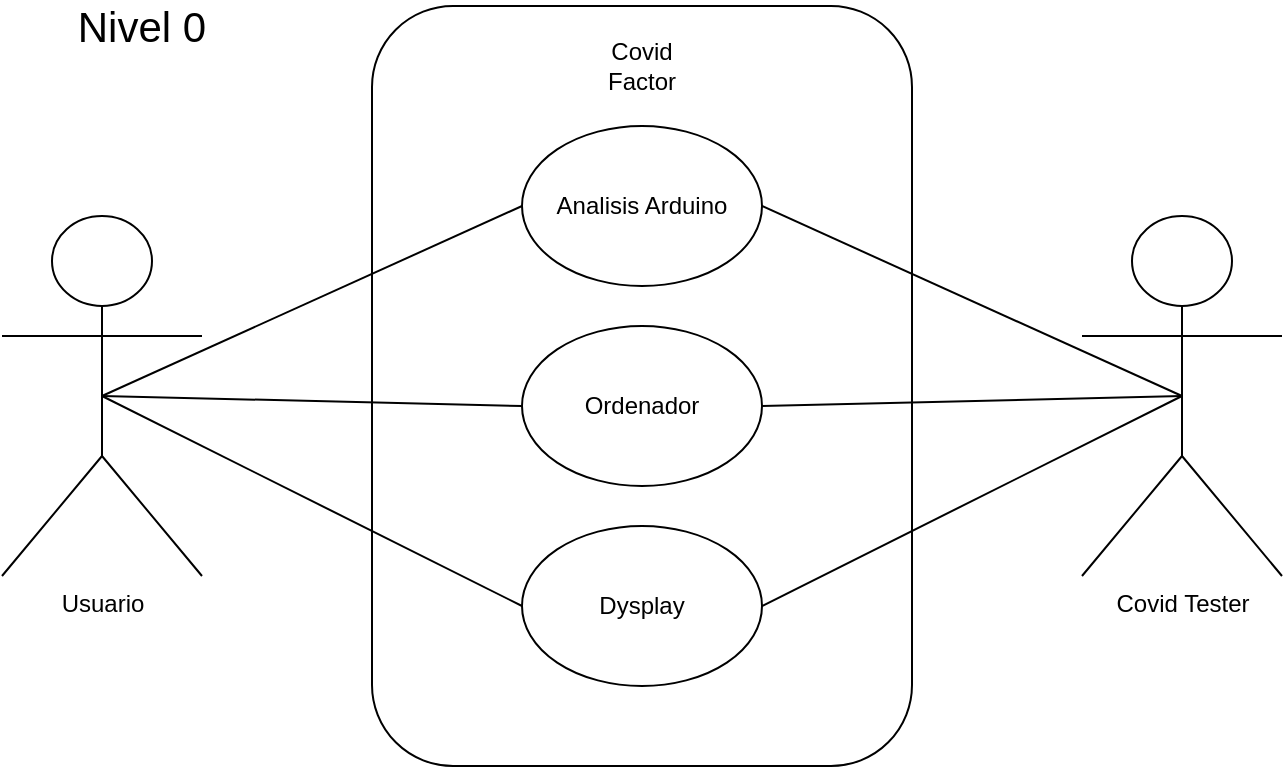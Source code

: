 <mxfile version="13.10.4" type="github"><diagram name="Page-1" id="e56a1550-8fbb-45ad-956c-1786394a9013"><mxGraphModel dx="1972" dy="2191" grid="1" gridSize="10" guides="1" tooltips="1" connect="1" arrows="1" fold="1" page="1" pageScale="1" pageWidth="1100" pageHeight="850" background="#ffffff" math="0" shadow="0"><root><mxCell id="0"/><mxCell id="1" parent="0"/><mxCell id="bmUWzAHCmz6qbPRoAcMk-2" value="" style="rounded=1;whiteSpace=wrap;html=1;rotation=90;" vertex="1" parent="1"><mxGeometry x="-770" y="-1505" width="380" height="270" as="geometry"/></mxCell><mxCell id="bmUWzAHCmz6qbPRoAcMk-16" style="rounded=0;orthogonalLoop=1;jettySize=auto;html=1;exitX=0.5;exitY=0.5;exitDx=0;exitDy=0;exitPerimeter=0;entryX=0;entryY=0.5;entryDx=0;entryDy=0;endArrow=none;endFill=0;" edge="1" parent="1" source="bmUWzAHCmz6qbPRoAcMk-1" target="bmUWzAHCmz6qbPRoAcMk-13"><mxGeometry relative="1" as="geometry"/></mxCell><mxCell id="bmUWzAHCmz6qbPRoAcMk-17" style="edgeStyle=none;rounded=0;orthogonalLoop=1;jettySize=auto;html=1;exitX=0.5;exitY=0.5;exitDx=0;exitDy=0;exitPerimeter=0;entryX=0;entryY=0.5;entryDx=0;entryDy=0;endArrow=none;endFill=0;" edge="1" parent="1" source="bmUWzAHCmz6qbPRoAcMk-1" target="bmUWzAHCmz6qbPRoAcMk-14"><mxGeometry relative="1" as="geometry"/></mxCell><mxCell id="bmUWzAHCmz6qbPRoAcMk-18" style="edgeStyle=none;rounded=0;orthogonalLoop=1;jettySize=auto;html=1;exitX=0.5;exitY=0.5;exitDx=0;exitDy=0;exitPerimeter=0;entryX=0;entryY=0.5;entryDx=0;entryDy=0;endArrow=none;endFill=0;" edge="1" parent="1" source="bmUWzAHCmz6qbPRoAcMk-1" target="bmUWzAHCmz6qbPRoAcMk-15"><mxGeometry relative="1" as="geometry"/></mxCell><mxCell id="bmUWzAHCmz6qbPRoAcMk-1" value="Usuario" style="shape=umlActor;verticalLabelPosition=bottom;verticalAlign=top;html=1;outlineConnect=0;" vertex="1" parent="1"><mxGeometry x="-900" y="-1455" width="100" height="180" as="geometry"/></mxCell><mxCell id="bmUWzAHCmz6qbPRoAcMk-19" style="edgeStyle=none;rounded=0;orthogonalLoop=1;jettySize=auto;html=1;exitX=0.5;exitY=0.5;exitDx=0;exitDy=0;exitPerimeter=0;entryX=1;entryY=0.5;entryDx=0;entryDy=0;endArrow=none;endFill=0;" edge="1" parent="1" source="bmUWzAHCmz6qbPRoAcMk-3" target="bmUWzAHCmz6qbPRoAcMk-13"><mxGeometry relative="1" as="geometry"/></mxCell><mxCell id="bmUWzAHCmz6qbPRoAcMk-20" style="edgeStyle=none;rounded=0;orthogonalLoop=1;jettySize=auto;html=1;exitX=0.5;exitY=0.5;exitDx=0;exitDy=0;exitPerimeter=0;entryX=1;entryY=0.5;entryDx=0;entryDy=0;endArrow=none;endFill=0;" edge="1" parent="1" source="bmUWzAHCmz6qbPRoAcMk-3" target="bmUWzAHCmz6qbPRoAcMk-14"><mxGeometry relative="1" as="geometry"/></mxCell><mxCell id="bmUWzAHCmz6qbPRoAcMk-21" style="edgeStyle=none;rounded=0;orthogonalLoop=1;jettySize=auto;html=1;exitX=0.5;exitY=0.5;exitDx=0;exitDy=0;exitPerimeter=0;entryX=1;entryY=0.5;entryDx=0;entryDy=0;endArrow=none;endFill=0;" edge="1" parent="1" source="bmUWzAHCmz6qbPRoAcMk-3" target="bmUWzAHCmz6qbPRoAcMk-15"><mxGeometry relative="1" as="geometry"/></mxCell><mxCell id="bmUWzAHCmz6qbPRoAcMk-3" value="Covid Tester" style="shape=umlActor;verticalLabelPosition=bottom;verticalAlign=top;html=1;outlineConnect=0;" vertex="1" parent="1"><mxGeometry x="-360" y="-1455" width="100" height="180" as="geometry"/></mxCell><mxCell id="bmUWzAHCmz6qbPRoAcMk-4" value="&lt;font style=&quot;font-size: 21px&quot;&gt;Nivel 0&lt;br&gt;&lt;/font&gt;" style="text;html=1;strokeColor=none;fillColor=none;align=center;verticalAlign=middle;whiteSpace=wrap;rounded=0;" vertex="1" parent="1"><mxGeometry x="-880" y="-1560" width="100" height="20" as="geometry"/></mxCell><mxCell id="bmUWzAHCmz6qbPRoAcMk-5" value="Covid Factor" style="text;html=1;strokeColor=none;fillColor=none;align=center;verticalAlign=middle;whiteSpace=wrap;rounded=0;" vertex="1" parent="1"><mxGeometry x="-615" y="-1540" width="70" height="20" as="geometry"/></mxCell><mxCell id="bmUWzAHCmz6qbPRoAcMk-13" value="Analisis Arduino" style="ellipse;whiteSpace=wrap;html=1;" vertex="1" parent="1"><mxGeometry x="-640" y="-1500" width="120" height="80" as="geometry"/></mxCell><mxCell id="bmUWzAHCmz6qbPRoAcMk-14" value="Ordenador" style="ellipse;whiteSpace=wrap;html=1;" vertex="1" parent="1"><mxGeometry x="-640" y="-1400" width="120" height="80" as="geometry"/></mxCell><mxCell id="bmUWzAHCmz6qbPRoAcMk-15" value="Dysplay" style="ellipse;whiteSpace=wrap;html=1;" vertex="1" parent="1"><mxGeometry x="-640" y="-1300" width="120" height="80" as="geometry"/></mxCell></root></mxGraphModel></diagram></mxfile>